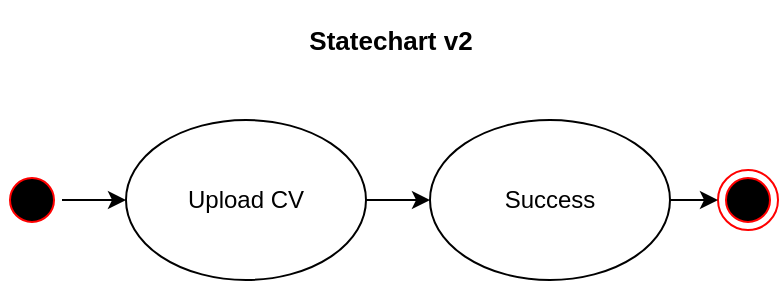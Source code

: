 <mxfile version="10.8.4" type="device"><diagram name="Page-1" id="e7e014a7-5840-1c2e-5031-d8a46d1fe8dd"><mxGraphModel dx="1394" dy="721" grid="1" gridSize="10" guides="1" tooltips="1" connect="1" arrows="1" fold="1" page="1" pageScale="1" pageWidth="1169" pageHeight="826" background="#ffffff" math="0" shadow="0"><root><mxCell id="0"/><mxCell id="1" parent="0"/><mxCell id="2fVvHaBL9ZNLKnSSGcmY-42" value="Statechart v2" style="text;strokeColor=none;fillColor=none;html=1;fontSize=13;fontStyle=1;verticalAlign=middle;align=center;" parent="1" vertex="1"><mxGeometry x="534" y="10" width="100" height="40" as="geometry"/></mxCell><mxCell id="zcGGANpiY7SuyJlJAdlR-14" value="" style="group" parent="1" vertex="1" connectable="0"><mxGeometry x="390" y="70" width="388" height="80" as="geometry"/></mxCell><mxCell id="zcGGANpiY7SuyJlJAdlR-13" value="" style="group" parent="zcGGANpiY7SuyJlJAdlR-14" vertex="1" connectable="0"><mxGeometry width="388" height="80" as="geometry"/></mxCell><mxCell id="zvUy4fECReShG9L_cm65-1" value="Upload CV" style="ellipse;whiteSpace=wrap;html=1;" parent="zcGGANpiY7SuyJlJAdlR-13" vertex="1"><mxGeometry x="62" width="120" height="80" as="geometry"/></mxCell><mxCell id="zvUy4fECReShG9L_cm65-6" value="Success" style="ellipse;whiteSpace=wrap;html=1;" parent="zcGGANpiY7SuyJlJAdlR-13" vertex="1"><mxGeometry x="214" width="120" height="80" as="geometry"/></mxCell><mxCell id="zcGGANpiY7SuyJlJAdlR-15" value="" style="group" parent="zcGGANpiY7SuyJlJAdlR-13" vertex="1" connectable="0"><mxGeometry y="25" width="388" height="30" as="geometry"/></mxCell><mxCell id="2fVvHaBL9ZNLKnSSGcmY-43" value="" style="ellipse;html=1;shape=endState;fillColor=#000000;strokeColor=#ff0000;fontSize=13;" parent="zcGGANpiY7SuyJlJAdlR-15" vertex="1"><mxGeometry x="358" width="30" height="30" as="geometry"/></mxCell><mxCell id="2fVvHaBL9ZNLKnSSGcmY-44" value="" style="ellipse;html=1;shape=startState;fillColor=#000000;strokeColor=#ff0000;fontSize=13;" parent="zcGGANpiY7SuyJlJAdlR-15" vertex="1"><mxGeometry width="30" height="30" as="geometry"/></mxCell><mxCell id="zcGGANpiY7SuyJlJAdlR-12" style="edgeStyle=orthogonalEdgeStyle;rounded=0;orthogonalLoop=1;jettySize=auto;html=1;entryX=0;entryY=0.5;entryDx=0;entryDy=0;" parent="zcGGANpiY7SuyJlJAdlR-15" source="zvUy4fECReShG9L_cm65-6" target="2fVvHaBL9ZNLKnSSGcmY-43" edge="1"><mxGeometry relative="1" as="geometry"/></mxCell><mxCell id="zcGGANpiY7SuyJlJAdlR-8" value="" style="edgeStyle=orthogonalEdgeStyle;rounded=0;orthogonalLoop=1;jettySize=auto;html=1;" parent="zcGGANpiY7SuyJlJAdlR-15" source="zvUy4fECReShG9L_cm65-1" target="zvUy4fECReShG9L_cm65-6" edge="1"><mxGeometry relative="1" as="geometry"/></mxCell><mxCell id="zcGGANpiY7SuyJlJAdlR-9" value="" style="edgeStyle=orthogonalEdgeStyle;rounded=0;orthogonalLoop=1;jettySize=auto;html=1;" parent="zcGGANpiY7SuyJlJAdlR-13" source="2fVvHaBL9ZNLKnSSGcmY-44" target="zvUy4fECReShG9L_cm65-1" edge="1"><mxGeometry relative="1" as="geometry"/></mxCell></root></mxGraphModel></diagram></mxfile>